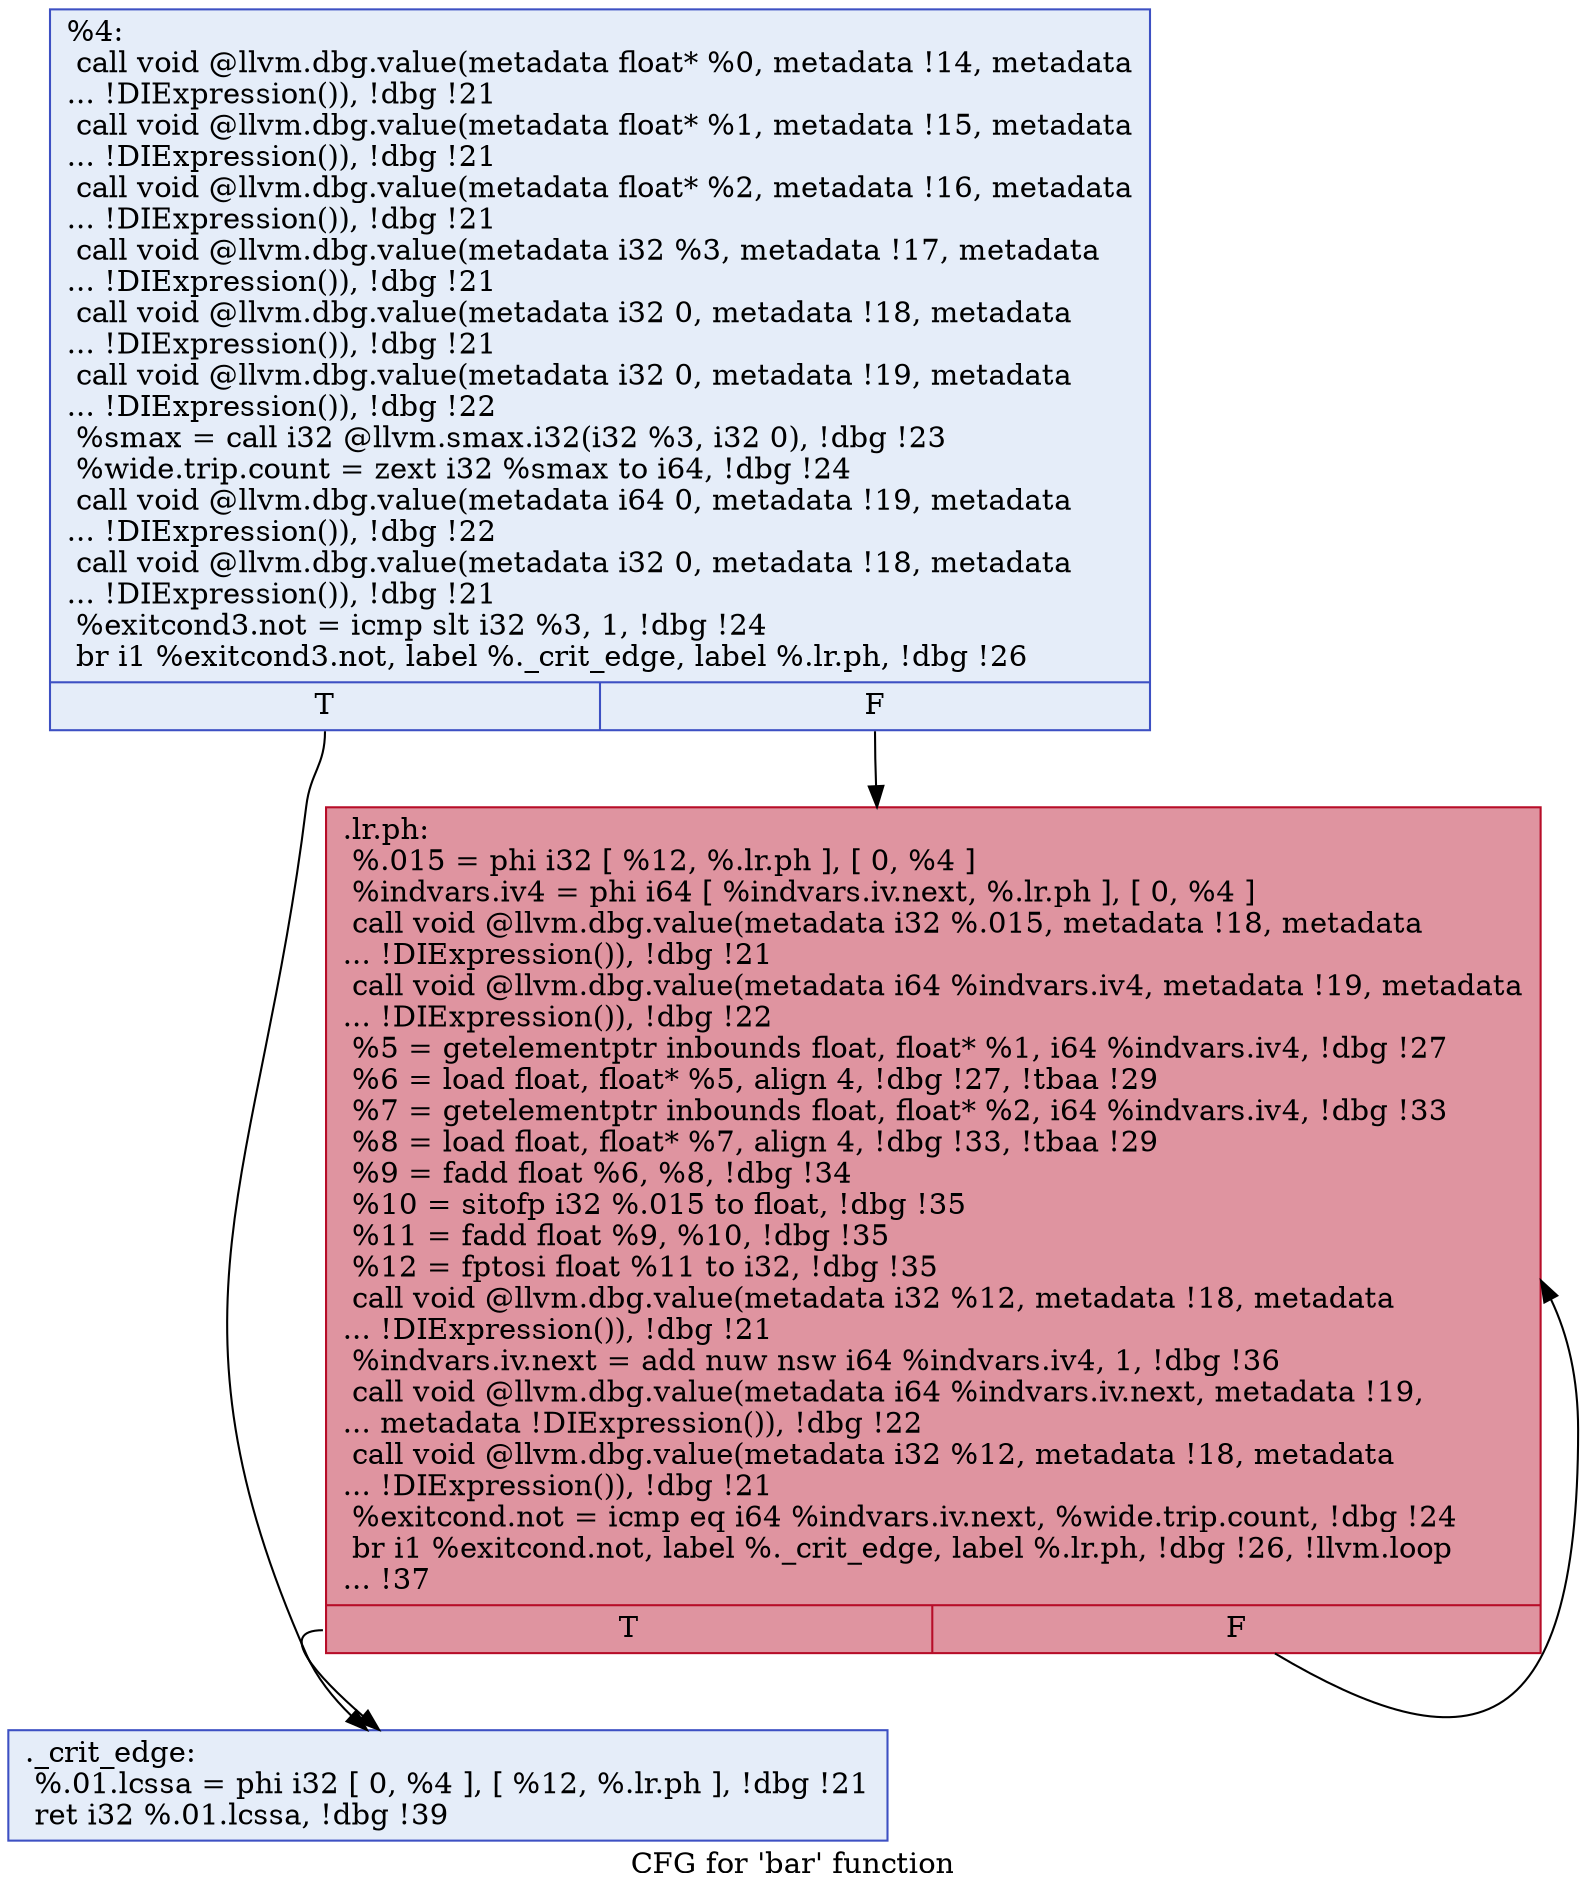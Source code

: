 digraph "CFG for 'bar' function" {
	label="CFG for 'bar' function";

	Node0x67a3c0 [shape=record,color="#3d50c3ff", style=filled, fillcolor="#c5d6f270",label="{%4:\l  call void @llvm.dbg.value(metadata float* %0, metadata !14, metadata\l... !DIExpression()), !dbg !21\l  call void @llvm.dbg.value(metadata float* %1, metadata !15, metadata\l... !DIExpression()), !dbg !21\l  call void @llvm.dbg.value(metadata float* %2, metadata !16, metadata\l... !DIExpression()), !dbg !21\l  call void @llvm.dbg.value(metadata i32 %3, metadata !17, metadata\l... !DIExpression()), !dbg !21\l  call void @llvm.dbg.value(metadata i32 0, metadata !18, metadata\l... !DIExpression()), !dbg !21\l  call void @llvm.dbg.value(metadata i32 0, metadata !19, metadata\l... !DIExpression()), !dbg !22\l  %smax = call i32 @llvm.smax.i32(i32 %3, i32 0), !dbg !23\l  %wide.trip.count = zext i32 %smax to i64, !dbg !24\l  call void @llvm.dbg.value(metadata i64 0, metadata !19, metadata\l... !DIExpression()), !dbg !22\l  call void @llvm.dbg.value(metadata i32 0, metadata !18, metadata\l... !DIExpression()), !dbg !21\l  %exitcond3.not = icmp slt i32 %3, 1, !dbg !24\l  br i1 %exitcond3.not, label %._crit_edge, label %.lr.ph, !dbg !26\l|{<s0>T|<s1>F}}"];
	Node0x67a3c0:s0 -> Node0x67e6f0;
	Node0x67a3c0:s1 -> Node0x67e7d0;
	Node0x67e7d0 [shape=record,color="#b70d28ff", style=filled, fillcolor="#b70d2870",label="{.lr.ph:                                           \l  %.015 = phi i32 [ %12, %.lr.ph ], [ 0, %4 ]\l  %indvars.iv4 = phi i64 [ %indvars.iv.next, %.lr.ph ], [ 0, %4 ]\l  call void @llvm.dbg.value(metadata i32 %.015, metadata !18, metadata\l... !DIExpression()), !dbg !21\l  call void @llvm.dbg.value(metadata i64 %indvars.iv4, metadata !19, metadata\l... !DIExpression()), !dbg !22\l  %5 = getelementptr inbounds float, float* %1, i64 %indvars.iv4, !dbg !27\l  %6 = load float, float* %5, align 4, !dbg !27, !tbaa !29\l  %7 = getelementptr inbounds float, float* %2, i64 %indvars.iv4, !dbg !33\l  %8 = load float, float* %7, align 4, !dbg !33, !tbaa !29\l  %9 = fadd float %6, %8, !dbg !34\l  %10 = sitofp i32 %.015 to float, !dbg !35\l  %11 = fadd float %9, %10, !dbg !35\l  %12 = fptosi float %11 to i32, !dbg !35\l  call void @llvm.dbg.value(metadata i32 %12, metadata !18, metadata\l... !DIExpression()), !dbg !21\l  %indvars.iv.next = add nuw nsw i64 %indvars.iv4, 1, !dbg !36\l  call void @llvm.dbg.value(metadata i64 %indvars.iv.next, metadata !19,\l... metadata !DIExpression()), !dbg !22\l  call void @llvm.dbg.value(metadata i32 %12, metadata !18, metadata\l... !DIExpression()), !dbg !21\l  %exitcond.not = icmp eq i64 %indvars.iv.next, %wide.trip.count, !dbg !24\l  br i1 %exitcond.not, label %._crit_edge, label %.lr.ph, !dbg !26, !llvm.loop\l... !37\l|{<s0>T|<s1>F}}"];
	Node0x67e7d0:s0 -> Node0x67e6f0;
	Node0x67e7d0:s1 -> Node0x67e7d0;
	Node0x67e6f0 [shape=record,color="#3d50c3ff", style=filled, fillcolor="#c5d6f270",label="{._crit_edge:                                      \l  %.01.lcssa = phi i32 [ 0, %4 ], [ %12, %.lr.ph ], !dbg !21\l  ret i32 %.01.lcssa, !dbg !39\l}"];
}
